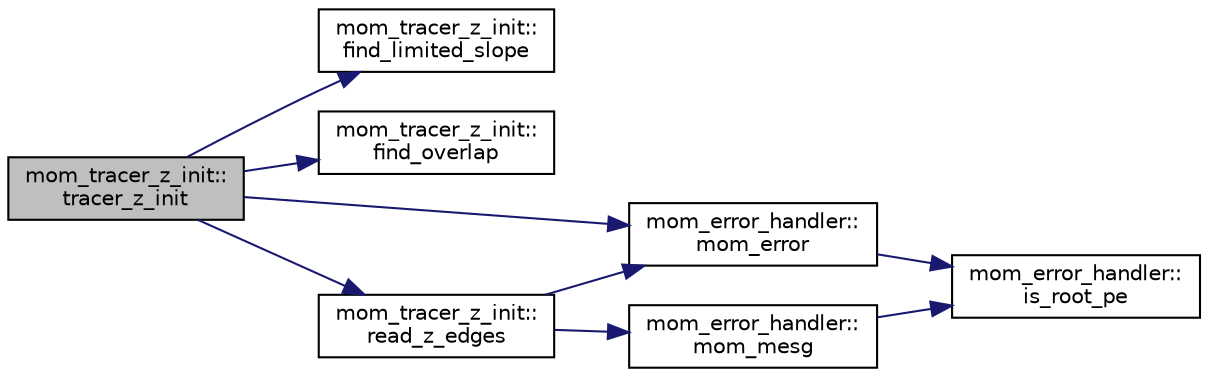 digraph "mom_tracer_z_init::tracer_z_init"
{
 // INTERACTIVE_SVG=YES
 // LATEX_PDF_SIZE
  edge [fontname="Helvetica",fontsize="10",labelfontname="Helvetica",labelfontsize="10"];
  node [fontname="Helvetica",fontsize="10",shape=record];
  rankdir="LR";
  Node1 [label="mom_tracer_z_init::\ltracer_z_init",height=0.2,width=0.4,color="black", fillcolor="grey75", style="filled", fontcolor="black",tooltip="This function initializes a tracer by reading a Z-space file, returning .true. if this appears to hav..."];
  Node1 -> Node2 [color="midnightblue",fontsize="10",style="solid",fontname="Helvetica"];
  Node2 [label="mom_tracer_z_init::\lfind_limited_slope",height=0.2,width=0.4,color="black", fillcolor="white", style="filled",URL="$namespacemom__tracer__z__init.html#a226f9ae9c2532e8d7047e6bf5680bd7a",tooltip="This subroutine determines a limited slope for val to be advected with a piecewise limited scheme."];
  Node1 -> Node3 [color="midnightblue",fontsize="10",style="solid",fontname="Helvetica"];
  Node3 [label="mom_tracer_z_init::\lfind_overlap",height=0.2,width=0.4,color="black", fillcolor="white", style="filled",URL="$namespacemom__tracer__z__init.html#a4cfb4818fc391a8d95ce737c06662d25",tooltip="Determines the layers bounded by interfaces e that overlap with the depth range between Z_top and Z_b..."];
  Node1 -> Node4 [color="midnightblue",fontsize="10",style="solid",fontname="Helvetica"];
  Node4 [label="mom_error_handler::\lmom_error",height=0.2,width=0.4,color="black", fillcolor="white", style="filled",URL="$namespacemom__error__handler.html#a460cfb79a06c29fc249952c2a3710d67",tooltip="This provides a convenient interface for writing an mpp_error message with run-time filter based on a..."];
  Node4 -> Node5 [color="midnightblue",fontsize="10",style="solid",fontname="Helvetica"];
  Node5 [label="mom_error_handler::\lis_root_pe",height=0.2,width=0.4,color="black", fillcolor="white", style="filled",URL="$namespacemom__error__handler.html#ad5f00a53059c72fe2332d1436c80ca71",tooltip="This returns .true. if the current PE is the root PE."];
  Node1 -> Node6 [color="midnightblue",fontsize="10",style="solid",fontname="Helvetica"];
  Node6 [label="mom_tracer_z_init::\lread_z_edges",height=0.2,width=0.4,color="black", fillcolor="white", style="filled",URL="$namespacemom__tracer__z__init.html#a9f9a4d16dbd230d126b3f4d255071ad8",tooltip="This subroutine reads the vertical coordinate data for a field from a NetCDF file...."];
  Node6 -> Node4 [color="midnightblue",fontsize="10",style="solid",fontname="Helvetica"];
  Node6 -> Node7 [color="midnightblue",fontsize="10",style="solid",fontname="Helvetica"];
  Node7 [label="mom_error_handler::\lmom_mesg",height=0.2,width=0.4,color="black", fillcolor="white", style="filled",URL="$namespacemom__error__handler.html#a1c462df7b61f1296407b4af51dfeceab",tooltip="This provides a convenient interface for writing an informative comment."];
  Node7 -> Node5 [color="midnightblue",fontsize="10",style="solid",fontname="Helvetica"];
}
